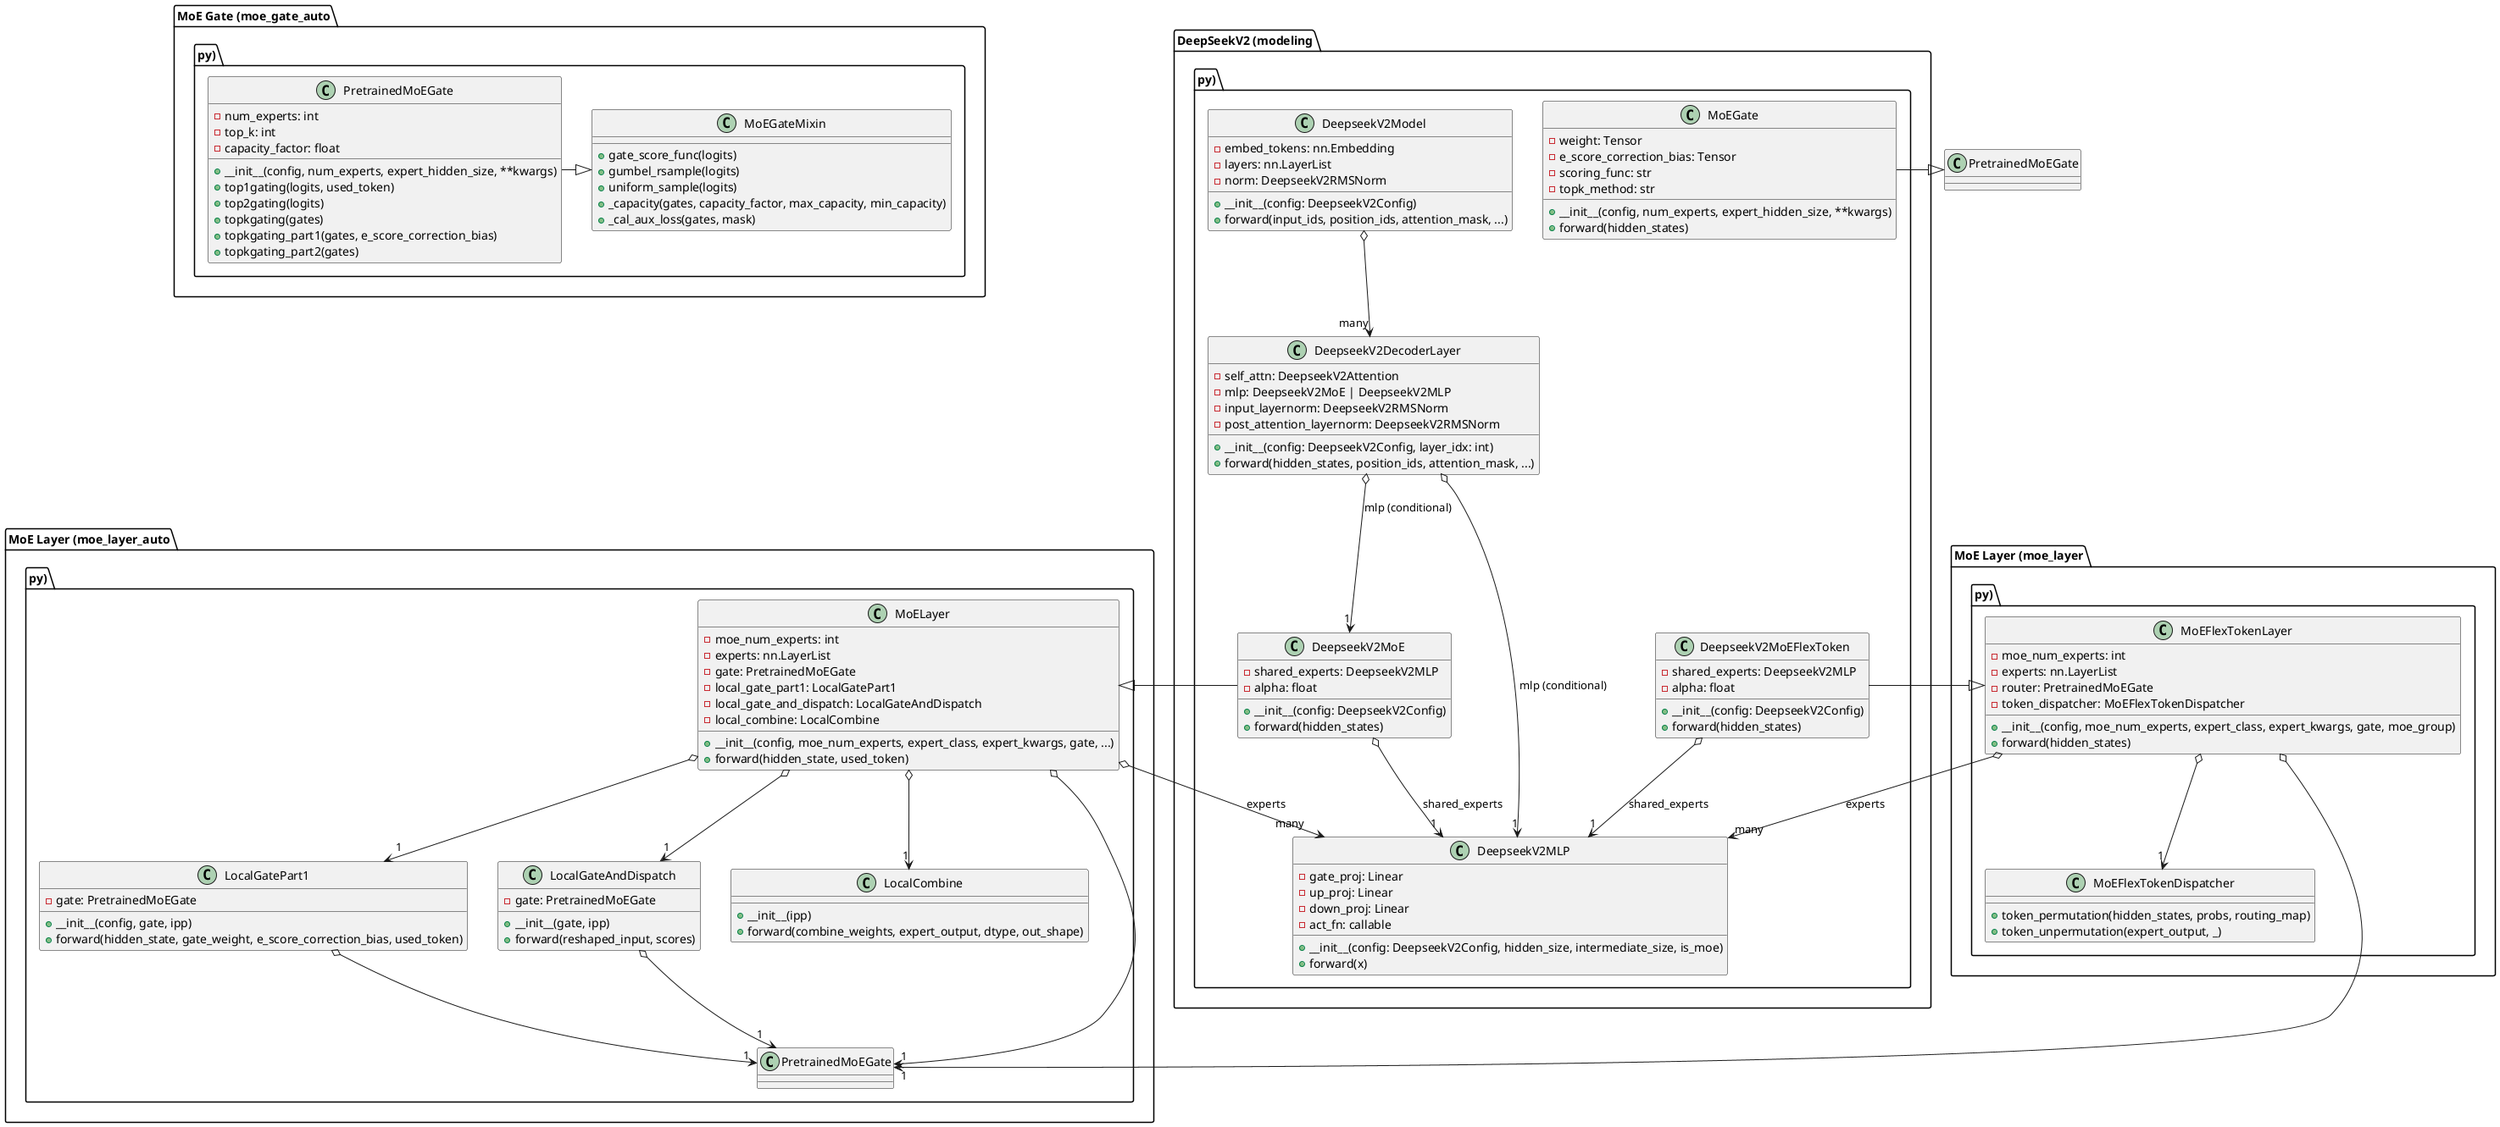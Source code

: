 @startuml
package "DeepSeekV2 (modeling.py)" {
  class DeepseekV2Model {
    - embed_tokens: nn.Embedding
    - layers: nn.LayerList
    - norm: DeepseekV2RMSNorm
    + __init__(config: DeepseekV2Config)
    + forward(input_ids, position_ids, attention_mask, ...)
  }

  class DeepseekV2DecoderLayer {
    - self_attn: DeepseekV2Attention
    - mlp: DeepseekV2MoE | DeepseekV2MLP
    - input_layernorm: DeepseekV2RMSNorm
    - post_attention_layernorm: DeepseekV2RMSNorm
    + __init__(config: DeepseekV2Config, layer_idx: int)
    + forward(hidden_states, position_ids, attention_mask, ...)
  }

  class DeepseekV2MoE {
    - shared_experts: DeepseekV2MLP
    - alpha: float
    + __init__(config: DeepseekV2Config)
    + forward(hidden_states)
  }

  class DeepseekV2MoEFlexToken {
    - shared_experts: DeepseekV2MLP
    - alpha: float
    + __init__(config: DeepseekV2Config)
    + forward(hidden_states)
  }

  class DeepseekV2MLP {
    - gate_proj: Linear
    - up_proj: Linear
    - down_proj: Linear
    - act_fn: callable
    + __init__(config: DeepseekV2Config, hidden_size, intermediate_size, is_moe)
    + forward(x)
  }

  class MoEGate {
    - weight: Tensor
    - e_score_correction_bias: Tensor
    - scoring_func: str
    - topk_method: str
    + __init__(config, num_experts, expert_hidden_size, **kwargs)
    + forward(hidden_states)
  }

  DeepseekV2Model o--> "many" DeepseekV2DecoderLayer
  DeepseekV2DecoderLayer o--> "1" DeepseekV2MoE : mlp (conditional)
  DeepseekV2DecoderLayer o--> "1" DeepseekV2MLP : mlp (conditional)
  DeepseekV2MoE o--> "1" DeepseekV2MLP : shared_experts
  DeepseekV2MoEFlexToken o--> "1" DeepseekV2MLP : shared_experts
}

package "MoE Layer (moe_layer_auto.py)" {
  class MoELayer {
    - moe_num_experts: int
    - experts: nn.LayerList
    - gate: PretrainedMoEGate
    - local_gate_part1: LocalGatePart1
    - local_gate_and_dispatch: LocalGateAndDispatch
    - local_combine: LocalCombine
    + __init__(config, moe_num_experts, expert_class, expert_kwargs, gate, ...)
    + forward(hidden_state, used_token)
  }

  class LocalGatePart1 {
    - gate: PretrainedMoEGate
    + __init__(config, gate, ipp)
    + forward(hidden_state, gate_weight, e_score_correction_bias, used_token)
  }

  class LocalGateAndDispatch {
    - gate: PretrainedMoEGate
    + __init__(gate, ipp)
    + forward(reshaped_input, scores)
  }

  class LocalCombine {
    + __init__(ipp)
    + forward(combine_weights, expert_output, dtype, out_shape)
  }

  MoELayer o--> "1" PretrainedMoEGate
  MoELayer o--> "1" LocalGatePart1
  MoELayer o--> "1" LocalGateAndDispatch
  MoELayer o--> "1" LocalCombine
  LocalGatePart1 o--> "1" PretrainedMoEGate
  LocalGateAndDispatch o--> "1" PretrainedMoEGate
}

package "MoE Layer (moe_layer.py)" {
  class MoEFlexTokenLayer {
    - moe_num_experts: int
    - experts: nn.LayerList
    - router: PretrainedMoEGate
    - token_dispatcher: MoEFlexTokenDispatcher
    + __init__(config, moe_num_experts, expert_class, expert_kwargs, gate, moe_group)
    + forward(hidden_states)
  }

  class MoEFlexTokenDispatcher {
    + token_permutation(hidden_states, probs, routing_map)
    + token_unpermutation(expert_output, _)
  }

  MoEFlexTokenLayer o--> "1" PretrainedMoEGate
  MoEFlexTokenLayer o--> "1" MoEFlexTokenDispatcher
}

package "MoE Gate (moe_gate_auto.py)" {
  class PretrainedMoEGate {
    - num_experts: int
    - top_k: int
    - capacity_factor: float
    + __init__(config, num_experts, expert_hidden_size, **kwargs)
    + top1gating(logits, used_token)
    + top2gating(logits)
    + topkgating(gates)
    + topkgating_part1(gates, e_score_correction_bias)
    + topkgating_part2(gates)
  }

  class MoEGateMixin {
    + gate_score_func(logits)
    + gumbel_rsample(logits)
    + uniform_sample(logits)
    + _capacity(gates, capacity_factor, max_capacity, min_capacity)
    + _cal_aux_loss(gates, mask)
  }

  PretrainedMoEGate -|> MoEGateMixin
}

DeepseekV2MoE -|> MoELayer
DeepseekV2MoEFlexToken -|> MoEFlexTokenLayer
MoEGate -|> PretrainedMoEGate
MoELayer o--> "many" DeepseekV2MLP : experts
MoEFlexTokenLayer o--> "many" DeepseekV2MLP : experts

@enduml